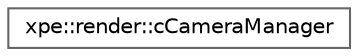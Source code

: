 digraph "Graphical Class Hierarchy"
{
 // LATEX_PDF_SIZE
  bgcolor="transparent";
  edge [fontname=Helvetica,fontsize=10,labelfontname=Helvetica,labelfontsize=10];
  node [fontname=Helvetica,fontsize=10,shape=box,height=0.2,width=0.4];
  rankdir="LR";
  Node0 [id="Node000000",label="xpe::render::cCameraManager",height=0.2,width=0.4,color="grey40", fillcolor="white", style="filled",URL="$classxpe_1_1render_1_1c_camera_manager.html",tooltip=" "];
}
